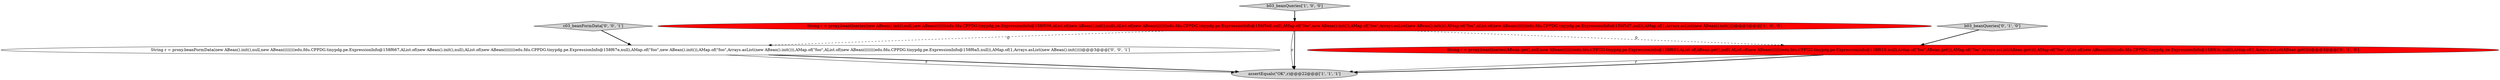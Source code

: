 digraph {
5 [style = filled, label = "String r = proxy.beanFormData(new ABean().init(),null,new ABean((((((((edu.fdu.CPPDG.tinypdg.pe.ExpressionInfo@158f667,AList.of(new ABean().init(),null),AList.of(new ABean((((((((edu.fdu.CPPDG.tinypdg.pe.ExpressionInfo@158f67e,null),AMap.of(\"foo\",new ABean().init()),AMap.of(\"foo\",Arrays.asList(new ABean().init())),AMap.of(\"foo\",AList.of(new ABean((((((((edu.fdu.CPPDG.tinypdg.pe.ExpressionInfo@158f6a5,null)),AMap.of(1,Arrays.asList(new ABean().init())))@@@3@@@['0', '0', '1']", fillcolor = white, shape = ellipse image = "AAA0AAABBB3BBB"];
1 [style = filled, label = "b03_beanQueries['1', '0', '0']", fillcolor = lightgray, shape = diamond image = "AAA0AAABBB1BBB"];
6 [style = filled, label = "c03_beanFormData['0', '0', '1']", fillcolor = lightgray, shape = diamond image = "AAA0AAABBB3BBB"];
3 [style = filled, label = "b03_beanQueries['0', '1', '0']", fillcolor = lightgray, shape = diamond image = "AAA0AAABBB2BBB"];
4 [style = filled, label = "String r = proxy.beanQueries(ABean.get(),null,new ABean((((((((edu.fdu.CPPDG.tinypdg.pe.ExpressionInfo@158f603,AList.of(ABean.get(),null),AList.of(new ABean((((((((edu.fdu.CPPDG.tinypdg.pe.ExpressionInfo@158f618,null),AMap.of(\"foo\",ABean.get()),AMap.of(\"foo\",Arrays.asList(ABean.get())),AMap.of(\"foo\",AList.of(new ABean((((((((edu.fdu.CPPDG.tinypdg.pe.ExpressionInfo@158f63c,null)),AMap.of(1,Arrays.asList(ABean.get())))@@@3@@@['0', '1', '0']", fillcolor = red, shape = ellipse image = "AAA1AAABBB2BBB"];
0 [style = filled, label = "assertEquals(\"OK\",r)@@@22@@@['1', '1', '1']", fillcolor = lightgray, shape = ellipse image = "AAA0AAABBB1BBB"];
2 [style = filled, label = "String r = proxy.beanQueries(new ABean().init(),null,new ABean((((((((edu.fdu.CPPDG.tinypdg.pe.ExpressionInfo@158f599,AList.of(new ABean().init(),null),AList.of(new ABean((((((((edu.fdu.CPPDG.tinypdg.pe.ExpressionInfo@158f5b0,null),AMap.of(\"foo\",new ABean().init()),AMap.of(\"foo\",Arrays.asList(new ABean().init())),AMap.of(\"foo\",AList.of(new ABean((((((((edu.fdu.CPPDG.tinypdg.pe.ExpressionInfo@158f5d7,null)),AMap.of(1,Arrays.asList(new ABean().init())))@@@3@@@['1', '0', '0']", fillcolor = red, shape = ellipse image = "AAA1AAABBB1BBB"];
4->0 [style = solid, label="r"];
6->5 [style = bold, label=""];
2->5 [style = dashed, label="0"];
1->2 [style = bold, label=""];
2->0 [style = bold, label=""];
5->0 [style = bold, label=""];
3->4 [style = bold, label=""];
2->0 [style = solid, label="r"];
5->0 [style = solid, label="r"];
4->0 [style = bold, label=""];
2->4 [style = dashed, label="0"];
}
